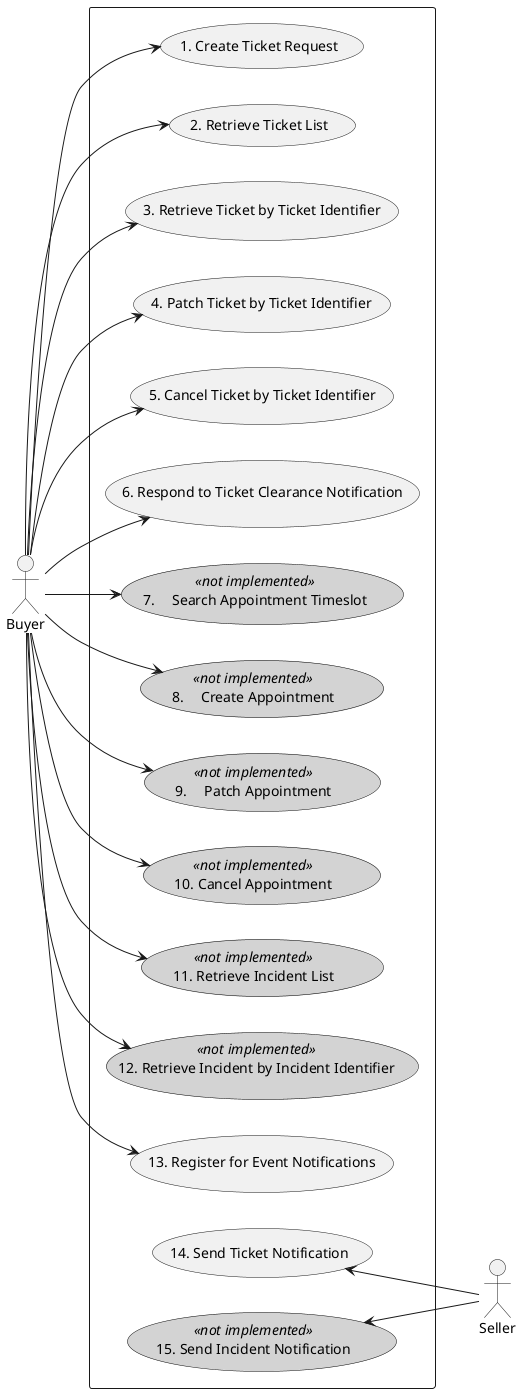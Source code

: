 @startuml

left to right direction
actor Seller
actor Buyer

skinparam usecase {
BackgroundColor<<not implemented>> LightGrey
BorderColor<<not implemented>> Black
}

rectangle {
(1. Create Ticket Request)
(2. Retrieve Ticket List)
(3. Retrieve Ticket by Ticket Identifier)
(4. Patch Ticket by Ticket Identifier)
(5. Cancel Ticket by Ticket Identifier)
(6. Respond to Ticket Clearance Notification)
(7.	Search Appointment Timeslot)<<not implemented>>
(8.	Create Appointment)<<not implemented>> 
(9.	Patch Appointment)<<not implemented>> 
(10. Cancel Appointment)<<not implemented>> 
(11. Retrieve Incident List)<<not implemented>> 
(12. Retrieve Incident by Incident Identifier)<<not implemented>> 
(13. Register for Event Notifications)
(14. Send Ticket Notification)
(15. Send Incident Notification)<<not implemented>> 


Buyer --> (1. Create Ticket Request)
Buyer --> (2. Retrieve Ticket List)
Buyer --> (3. Retrieve Ticket by Ticket Identifier)
Buyer --> (4. Patch Ticket by Ticket Identifier)
Buyer --> (5. Cancel Ticket by Ticket Identifier)
Buyer --> (6. Respond to Ticket Clearance Notification)
Buyer --> (7.	Search Appointment Timeslot)
Buyer --> (8.	Create Appointment)
Buyer --> (9.	Patch Appointment)
Buyer --> (10. Cancel Appointment)
Buyer --> (11. Retrieve Incident List)
Buyer --> (12. Retrieve Incident by Incident Identifier)
Buyer --> (13. Register for Event Notifications)
(14. Send Ticket Notification) <-- Seller
(15. Send Incident Notification) <-- Seller

@enduml

